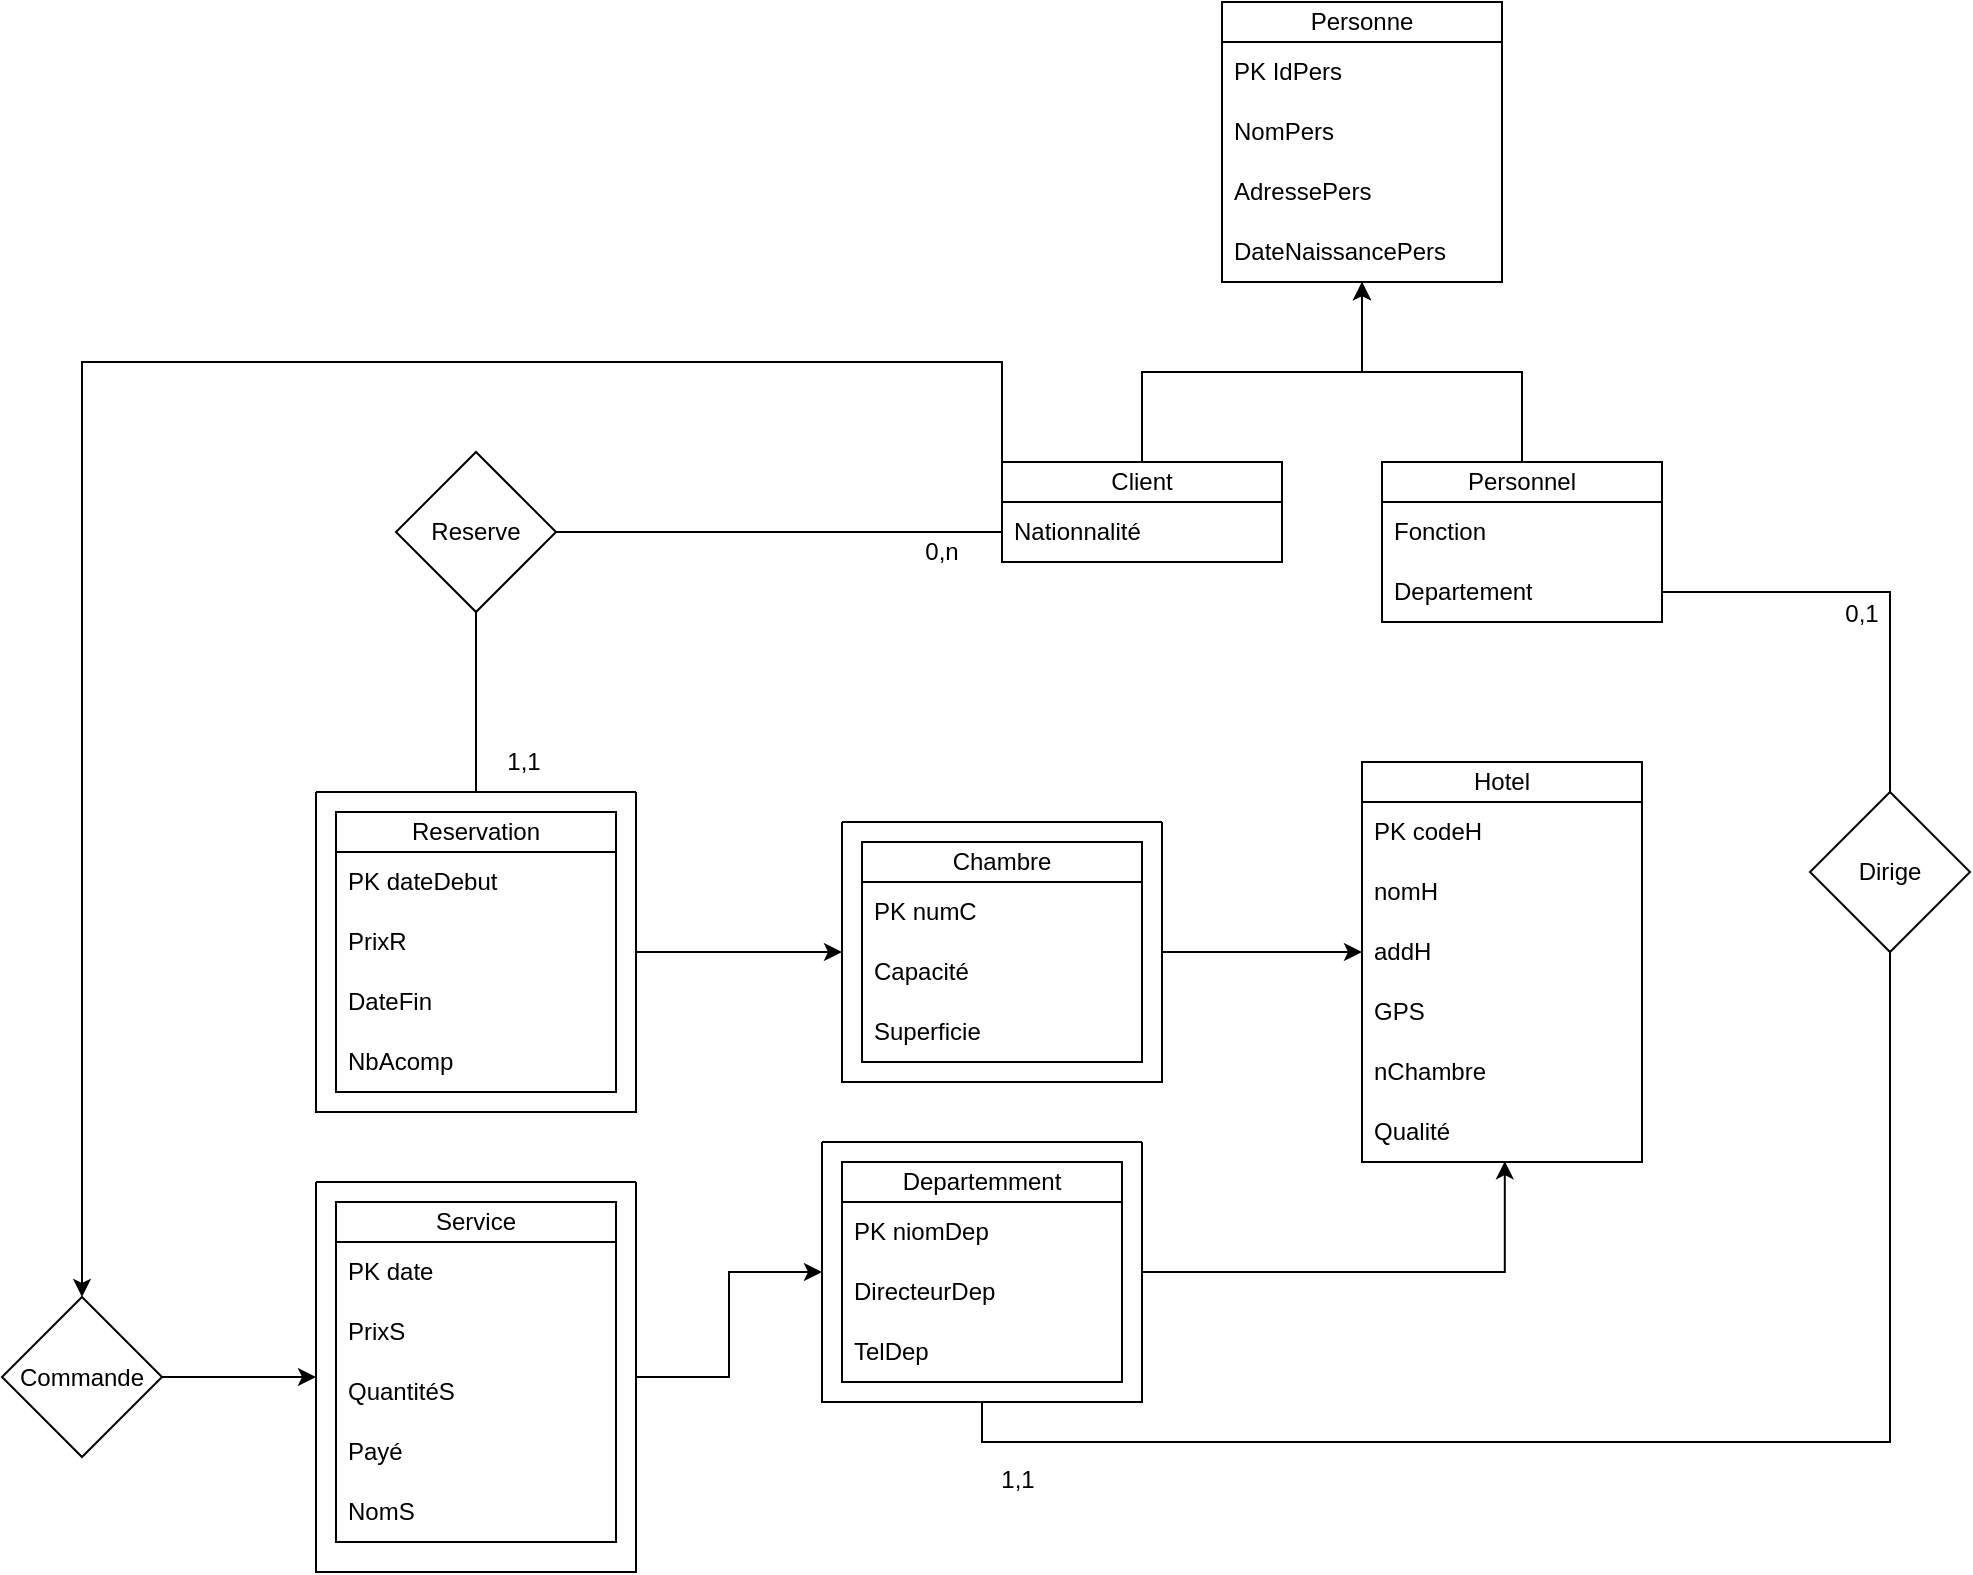 <mxfile version="22.0.8" type="device">
  <diagram name="Page-1" id="7RNCQt2wHfCoRPG7doAE">
    <mxGraphModel dx="1543" dy="1782" grid="1" gridSize="10" guides="1" tooltips="1" connect="1" arrows="1" fold="1" page="1" pageScale="1" pageWidth="827" pageHeight="1169" math="0" shadow="0">
      <root>
        <mxCell id="0" />
        <mxCell id="1" parent="0" />
        <mxCell id="vsT03FMYi7_P-uipVstn-6" value="Chambre" style="swimlane;fontStyle=0;childLayout=stackLayout;horizontal=1;startSize=20;horizontalStack=0;resizeParent=1;resizeParentMax=0;resizeLast=0;collapsible=1;marginBottom=0;whiteSpace=wrap;html=1;" vertex="1" parent="1">
          <mxGeometry x="-140" y="90" width="140" height="110" as="geometry" />
        </mxCell>
        <mxCell id="vsT03FMYi7_P-uipVstn-7" value="PK numC" style="text;strokeColor=none;fillColor=none;align=left;verticalAlign=middle;spacingLeft=4;spacingRight=4;overflow=hidden;points=[[0,0.5],[1,0.5]];portConstraint=eastwest;rotatable=0;whiteSpace=wrap;html=1;" vertex="1" parent="vsT03FMYi7_P-uipVstn-6">
          <mxGeometry y="20" width="140" height="30" as="geometry" />
        </mxCell>
        <mxCell id="vsT03FMYi7_P-uipVstn-8" value="Capacité" style="text;strokeColor=none;fillColor=none;align=left;verticalAlign=middle;spacingLeft=4;spacingRight=4;overflow=hidden;points=[[0,0.5],[1,0.5]];portConstraint=eastwest;rotatable=0;whiteSpace=wrap;html=1;" vertex="1" parent="vsT03FMYi7_P-uipVstn-6">
          <mxGeometry y="50" width="140" height="30" as="geometry" />
        </mxCell>
        <mxCell id="vsT03FMYi7_P-uipVstn-9" value="Superficie" style="text;strokeColor=none;fillColor=none;align=left;verticalAlign=middle;spacingLeft=4;spacingRight=4;overflow=hidden;points=[[0,0.5],[1,0.5]];portConstraint=eastwest;rotatable=0;whiteSpace=wrap;html=1;" vertex="1" parent="vsT03FMYi7_P-uipVstn-6">
          <mxGeometry y="80" width="140" height="30" as="geometry" />
        </mxCell>
        <mxCell id="vsT03FMYi7_P-uipVstn-10" value="Departemment" style="swimlane;fontStyle=0;childLayout=stackLayout;horizontal=1;startSize=20;horizontalStack=0;resizeParent=1;resizeParentMax=0;resizeLast=0;collapsible=1;marginBottom=0;whiteSpace=wrap;html=1;" vertex="1" parent="1">
          <mxGeometry x="-150" y="250" width="140" height="110" as="geometry" />
        </mxCell>
        <mxCell id="vsT03FMYi7_P-uipVstn-11" value="PK niomDep" style="text;strokeColor=none;fillColor=none;align=left;verticalAlign=middle;spacingLeft=4;spacingRight=4;overflow=hidden;points=[[0,0.5],[1,0.5]];portConstraint=eastwest;rotatable=0;whiteSpace=wrap;html=1;" vertex="1" parent="vsT03FMYi7_P-uipVstn-10">
          <mxGeometry y="20" width="140" height="30" as="geometry" />
        </mxCell>
        <mxCell id="vsT03FMYi7_P-uipVstn-12" value="DirecteurDep" style="text;strokeColor=none;fillColor=none;align=left;verticalAlign=middle;spacingLeft=4;spacingRight=4;overflow=hidden;points=[[0,0.5],[1,0.5]];portConstraint=eastwest;rotatable=0;whiteSpace=wrap;html=1;" vertex="1" parent="vsT03FMYi7_P-uipVstn-10">
          <mxGeometry y="50" width="140" height="30" as="geometry" />
        </mxCell>
        <mxCell id="vsT03FMYi7_P-uipVstn-13" value="TelDep" style="text;strokeColor=none;fillColor=none;align=left;verticalAlign=middle;spacingLeft=4;spacingRight=4;overflow=hidden;points=[[0,0.5],[1,0.5]];portConstraint=eastwest;rotatable=0;whiteSpace=wrap;html=1;" vertex="1" parent="vsT03FMYi7_P-uipVstn-10">
          <mxGeometry y="80" width="140" height="30" as="geometry" />
        </mxCell>
        <mxCell id="vsT03FMYi7_P-uipVstn-14" value="Personne" style="swimlane;fontStyle=0;childLayout=stackLayout;horizontal=1;startSize=20;horizontalStack=0;resizeParent=1;resizeParentMax=0;resizeLast=0;collapsible=1;marginBottom=0;whiteSpace=wrap;html=1;" vertex="1" parent="1">
          <mxGeometry x="40" y="-330" width="140" height="140" as="geometry" />
        </mxCell>
        <mxCell id="vsT03FMYi7_P-uipVstn-15" value="PK IdPers" style="text;strokeColor=none;fillColor=none;align=left;verticalAlign=middle;spacingLeft=4;spacingRight=4;overflow=hidden;points=[[0,0.5],[1,0.5]];portConstraint=eastwest;rotatable=0;whiteSpace=wrap;html=1;" vertex="1" parent="vsT03FMYi7_P-uipVstn-14">
          <mxGeometry y="20" width="140" height="30" as="geometry" />
        </mxCell>
        <mxCell id="vsT03FMYi7_P-uipVstn-16" value="NomPers&lt;br&gt;" style="text;strokeColor=none;fillColor=none;align=left;verticalAlign=middle;spacingLeft=4;spacingRight=4;overflow=hidden;points=[[0,0.5],[1,0.5]];portConstraint=eastwest;rotatable=0;whiteSpace=wrap;html=1;" vertex="1" parent="vsT03FMYi7_P-uipVstn-14">
          <mxGeometry y="50" width="140" height="30" as="geometry" />
        </mxCell>
        <mxCell id="vsT03FMYi7_P-uipVstn-17" value="AdressePers" style="text;strokeColor=none;fillColor=none;align=left;verticalAlign=middle;spacingLeft=4;spacingRight=4;overflow=hidden;points=[[0,0.5],[1,0.5]];portConstraint=eastwest;rotatable=0;whiteSpace=wrap;html=1;" vertex="1" parent="vsT03FMYi7_P-uipVstn-14">
          <mxGeometry y="80" width="140" height="30" as="geometry" />
        </mxCell>
        <mxCell id="vsT03FMYi7_P-uipVstn-56" value="DateNaissancePers" style="text;strokeColor=none;fillColor=none;align=left;verticalAlign=middle;spacingLeft=4;spacingRight=4;overflow=hidden;points=[[0,0.5],[1,0.5]];portConstraint=eastwest;rotatable=0;whiteSpace=wrap;html=1;" vertex="1" parent="vsT03FMYi7_P-uipVstn-14">
          <mxGeometry y="110" width="140" height="30" as="geometry" />
        </mxCell>
        <mxCell id="vsT03FMYi7_P-uipVstn-74" style="edgeStyle=orthogonalEdgeStyle;rounded=0;orthogonalLoop=1;jettySize=auto;html=1;exitX=0.5;exitY=0;exitDx=0;exitDy=0;entryX=0.5;entryY=1;entryDx=0;entryDy=0;" edge="1" parent="1" source="vsT03FMYi7_P-uipVstn-18" target="vsT03FMYi7_P-uipVstn-14">
          <mxGeometry relative="1" as="geometry" />
        </mxCell>
        <mxCell id="vsT03FMYi7_P-uipVstn-18" value="Personnel" style="swimlane;fontStyle=0;childLayout=stackLayout;horizontal=1;startSize=20;horizontalStack=0;resizeParent=1;resizeParentMax=0;resizeLast=0;collapsible=1;marginBottom=0;whiteSpace=wrap;html=1;" vertex="1" parent="1">
          <mxGeometry x="120" y="-100" width="140" height="80" as="geometry" />
        </mxCell>
        <mxCell id="vsT03FMYi7_P-uipVstn-19" value="Fonction" style="text;strokeColor=none;fillColor=none;align=left;verticalAlign=middle;spacingLeft=4;spacingRight=4;overflow=hidden;points=[[0,0.5],[1,0.5]];portConstraint=eastwest;rotatable=0;whiteSpace=wrap;html=1;" vertex="1" parent="vsT03FMYi7_P-uipVstn-18">
          <mxGeometry y="20" width="140" height="30" as="geometry" />
        </mxCell>
        <mxCell id="vsT03FMYi7_P-uipVstn-21" value="Departement" style="text;strokeColor=none;fillColor=none;align=left;verticalAlign=middle;spacingLeft=4;spacingRight=4;overflow=hidden;points=[[0,0.5],[1,0.5]];portConstraint=eastwest;rotatable=0;whiteSpace=wrap;html=1;" vertex="1" parent="vsT03FMYi7_P-uipVstn-18">
          <mxGeometry y="50" width="140" height="30" as="geometry" />
        </mxCell>
        <mxCell id="vsT03FMYi7_P-uipVstn-23" value="Client" style="swimlane;fontStyle=0;childLayout=stackLayout;horizontal=1;startSize=20;horizontalStack=0;resizeParent=1;resizeParentMax=0;resizeLast=0;collapsible=1;marginBottom=0;whiteSpace=wrap;html=1;" vertex="1" parent="1">
          <mxGeometry x="-70" y="-100" width="140" height="50" as="geometry" />
        </mxCell>
        <mxCell id="vsT03FMYi7_P-uipVstn-24" value="Nationnalité" style="text;strokeColor=none;fillColor=none;align=left;verticalAlign=middle;spacingLeft=4;spacingRight=4;overflow=hidden;points=[[0,0.5],[1,0.5]];portConstraint=eastwest;rotatable=0;whiteSpace=wrap;html=1;" vertex="1" parent="vsT03FMYi7_P-uipVstn-23">
          <mxGeometry y="20" width="140" height="30" as="geometry" />
        </mxCell>
        <mxCell id="vsT03FMYi7_P-uipVstn-26" value="Reservation" style="swimlane;fontStyle=0;childLayout=stackLayout;horizontal=1;startSize=20;horizontalStack=0;resizeParent=1;resizeParentMax=0;resizeLast=0;collapsible=1;marginBottom=0;whiteSpace=wrap;html=1;" vertex="1" parent="1">
          <mxGeometry x="-403" y="75" width="140" height="140" as="geometry" />
        </mxCell>
        <mxCell id="vsT03FMYi7_P-uipVstn-27" value="PK dateDebut" style="text;strokeColor=none;fillColor=none;align=left;verticalAlign=middle;spacingLeft=4;spacingRight=4;overflow=hidden;points=[[0,0.5],[1,0.5]];portConstraint=eastwest;rotatable=0;whiteSpace=wrap;html=1;" vertex="1" parent="vsT03FMYi7_P-uipVstn-26">
          <mxGeometry y="20" width="140" height="30" as="geometry" />
        </mxCell>
        <mxCell id="vsT03FMYi7_P-uipVstn-28" value="PrixR" style="text;strokeColor=none;fillColor=none;align=left;verticalAlign=middle;spacingLeft=4;spacingRight=4;overflow=hidden;points=[[0,0.5],[1,0.5]];portConstraint=eastwest;rotatable=0;whiteSpace=wrap;html=1;" vertex="1" parent="vsT03FMYi7_P-uipVstn-26">
          <mxGeometry y="50" width="140" height="30" as="geometry" />
        </mxCell>
        <mxCell id="vsT03FMYi7_P-uipVstn-29" value="DateFin" style="text;strokeColor=none;fillColor=none;align=left;verticalAlign=middle;spacingLeft=4;spacingRight=4;overflow=hidden;points=[[0,0.5],[1,0.5]];portConstraint=eastwest;rotatable=0;whiteSpace=wrap;html=1;" vertex="1" parent="vsT03FMYi7_P-uipVstn-26">
          <mxGeometry y="80" width="140" height="30" as="geometry" />
        </mxCell>
        <mxCell id="vsT03FMYi7_P-uipVstn-30" value="NbAcomp" style="text;strokeColor=none;fillColor=none;align=left;verticalAlign=middle;spacingLeft=4;spacingRight=4;overflow=hidden;points=[[0,0.5],[1,0.5]];portConstraint=eastwest;rotatable=0;whiteSpace=wrap;html=1;" vertex="1" parent="vsT03FMYi7_P-uipVstn-26">
          <mxGeometry y="110" width="140" height="30" as="geometry" />
        </mxCell>
        <mxCell id="vsT03FMYi7_P-uipVstn-32" value="Service" style="swimlane;fontStyle=0;childLayout=stackLayout;horizontal=1;startSize=20;horizontalStack=0;resizeParent=1;resizeParentMax=0;resizeLast=0;collapsible=1;marginBottom=0;whiteSpace=wrap;html=1;" vertex="1" parent="1">
          <mxGeometry x="-403" y="270" width="140" height="170" as="geometry" />
        </mxCell>
        <mxCell id="vsT03FMYi7_P-uipVstn-33" value="PK date" style="text;strokeColor=none;fillColor=none;align=left;verticalAlign=middle;spacingLeft=4;spacingRight=4;overflow=hidden;points=[[0,0.5],[1,0.5]];portConstraint=eastwest;rotatable=0;whiteSpace=wrap;html=1;" vertex="1" parent="vsT03FMYi7_P-uipVstn-32">
          <mxGeometry y="20" width="140" height="30" as="geometry" />
        </mxCell>
        <mxCell id="vsT03FMYi7_P-uipVstn-34" value="PrixS" style="text;strokeColor=none;fillColor=none;align=left;verticalAlign=middle;spacingLeft=4;spacingRight=4;overflow=hidden;points=[[0,0.5],[1,0.5]];portConstraint=eastwest;rotatable=0;whiteSpace=wrap;html=1;" vertex="1" parent="vsT03FMYi7_P-uipVstn-32">
          <mxGeometry y="50" width="140" height="30" as="geometry" />
        </mxCell>
        <mxCell id="vsT03FMYi7_P-uipVstn-35" value="QuantitéS" style="text;strokeColor=none;fillColor=none;align=left;verticalAlign=middle;spacingLeft=4;spacingRight=4;overflow=hidden;points=[[0,0.5],[1,0.5]];portConstraint=eastwest;rotatable=0;whiteSpace=wrap;html=1;" vertex="1" parent="vsT03FMYi7_P-uipVstn-32">
          <mxGeometry y="80" width="140" height="30" as="geometry" />
        </mxCell>
        <mxCell id="vsT03FMYi7_P-uipVstn-36" value="Payé" style="text;strokeColor=none;fillColor=none;align=left;verticalAlign=middle;spacingLeft=4;spacingRight=4;overflow=hidden;points=[[0,0.5],[1,0.5]];portConstraint=eastwest;rotatable=0;whiteSpace=wrap;html=1;" vertex="1" parent="vsT03FMYi7_P-uipVstn-32">
          <mxGeometry y="110" width="140" height="30" as="geometry" />
        </mxCell>
        <mxCell id="vsT03FMYi7_P-uipVstn-37" value="NomS" style="text;strokeColor=none;fillColor=none;align=left;verticalAlign=middle;spacingLeft=4;spacingRight=4;overflow=hidden;points=[[0,0.5],[1,0.5]];portConstraint=eastwest;rotatable=0;whiteSpace=wrap;html=1;" vertex="1" parent="vsT03FMYi7_P-uipVstn-32">
          <mxGeometry y="140" width="140" height="30" as="geometry" />
        </mxCell>
        <mxCell id="vsT03FMYi7_P-uipVstn-38" value="Hotel" style="swimlane;fontStyle=0;childLayout=stackLayout;horizontal=1;startSize=20;horizontalStack=0;resizeParent=1;resizeParentMax=0;resizeLast=0;collapsible=1;marginBottom=0;whiteSpace=wrap;html=1;" vertex="1" parent="1">
          <mxGeometry x="110" y="50" width="140" height="200" as="geometry" />
        </mxCell>
        <mxCell id="vsT03FMYi7_P-uipVstn-39" value="PK codeH" style="text;strokeColor=none;fillColor=none;align=left;verticalAlign=middle;spacingLeft=4;spacingRight=4;overflow=hidden;points=[[0,0.5],[1,0.5]];portConstraint=eastwest;rotatable=0;whiteSpace=wrap;html=1;" vertex="1" parent="vsT03FMYi7_P-uipVstn-38">
          <mxGeometry y="20" width="140" height="30" as="geometry" />
        </mxCell>
        <mxCell id="vsT03FMYi7_P-uipVstn-40" value="nomH" style="text;strokeColor=none;fillColor=none;align=left;verticalAlign=middle;spacingLeft=4;spacingRight=4;overflow=hidden;points=[[0,0.5],[1,0.5]];portConstraint=eastwest;rotatable=0;whiteSpace=wrap;html=1;" vertex="1" parent="vsT03FMYi7_P-uipVstn-38">
          <mxGeometry y="50" width="140" height="30" as="geometry" />
        </mxCell>
        <mxCell id="vsT03FMYi7_P-uipVstn-41" value="addH" style="text;strokeColor=none;fillColor=none;align=left;verticalAlign=middle;spacingLeft=4;spacingRight=4;overflow=hidden;points=[[0,0.5],[1,0.5]];portConstraint=eastwest;rotatable=0;whiteSpace=wrap;html=1;" vertex="1" parent="vsT03FMYi7_P-uipVstn-38">
          <mxGeometry y="80" width="140" height="30" as="geometry" />
        </mxCell>
        <mxCell id="vsT03FMYi7_P-uipVstn-42" value="GPS" style="text;strokeColor=none;fillColor=none;align=left;verticalAlign=middle;spacingLeft=4;spacingRight=4;overflow=hidden;points=[[0,0.5],[1,0.5]];portConstraint=eastwest;rotatable=0;whiteSpace=wrap;html=1;" vertex="1" parent="vsT03FMYi7_P-uipVstn-38">
          <mxGeometry y="110" width="140" height="30" as="geometry" />
        </mxCell>
        <mxCell id="vsT03FMYi7_P-uipVstn-43" value="nChambre" style="text;strokeColor=none;fillColor=none;align=left;verticalAlign=middle;spacingLeft=4;spacingRight=4;overflow=hidden;points=[[0,0.5],[1,0.5]];portConstraint=eastwest;rotatable=0;whiteSpace=wrap;html=1;" vertex="1" parent="vsT03FMYi7_P-uipVstn-38">
          <mxGeometry y="140" width="140" height="30" as="geometry" />
        </mxCell>
        <mxCell id="vsT03FMYi7_P-uipVstn-44" value="Qualité" style="text;strokeColor=none;fillColor=none;align=left;verticalAlign=middle;spacingLeft=4;spacingRight=4;overflow=hidden;points=[[0,0.5],[1,0.5]];portConstraint=eastwest;rotatable=0;whiteSpace=wrap;html=1;" vertex="1" parent="vsT03FMYi7_P-uipVstn-38">
          <mxGeometry y="170" width="140" height="30" as="geometry" />
        </mxCell>
        <mxCell id="vsT03FMYi7_P-uipVstn-72" style="edgeStyle=orthogonalEdgeStyle;rounded=0;orthogonalLoop=1;jettySize=auto;html=1;entryX=0;entryY=0.5;entryDx=0;entryDy=0;" edge="1" parent="1" source="vsT03FMYi7_P-uipVstn-45" target="vsT03FMYi7_P-uipVstn-41">
          <mxGeometry relative="1" as="geometry" />
        </mxCell>
        <mxCell id="vsT03FMYi7_P-uipVstn-45" value="" style="swimlane;startSize=0;" vertex="1" parent="1">
          <mxGeometry x="-150" y="80" width="160" height="130" as="geometry" />
        </mxCell>
        <mxCell id="vsT03FMYi7_P-uipVstn-49" value="" style="swimlane;startSize=0;" vertex="1" parent="1">
          <mxGeometry x="-160" y="240" width="160" height="130" as="geometry" />
        </mxCell>
        <mxCell id="vsT03FMYi7_P-uipVstn-51" style="edgeStyle=orthogonalEdgeStyle;rounded=0;orthogonalLoop=1;jettySize=auto;html=1;entryX=0.51;entryY=0.987;entryDx=0;entryDy=0;entryPerimeter=0;" edge="1" parent="1" source="vsT03FMYi7_P-uipVstn-49" target="vsT03FMYi7_P-uipVstn-44">
          <mxGeometry relative="1" as="geometry" />
        </mxCell>
        <mxCell id="vsT03FMYi7_P-uipVstn-67" style="edgeStyle=orthogonalEdgeStyle;rounded=0;orthogonalLoop=1;jettySize=auto;html=1;entryX=0;entryY=0.5;entryDx=0;entryDy=0;" edge="1" parent="1" source="vsT03FMYi7_P-uipVstn-59" target="vsT03FMYi7_P-uipVstn-49">
          <mxGeometry relative="1" as="geometry" />
        </mxCell>
        <mxCell id="vsT03FMYi7_P-uipVstn-59" value="" style="swimlane;startSize=0;" vertex="1" parent="1">
          <mxGeometry x="-413" y="260" width="160" height="195" as="geometry" />
        </mxCell>
        <mxCell id="vsT03FMYi7_P-uipVstn-62" style="edgeStyle=orthogonalEdgeStyle;rounded=0;orthogonalLoop=1;jettySize=auto;html=1;entryX=0;entryY=0.5;entryDx=0;entryDy=0;" edge="1" parent="1" source="vsT03FMYi7_P-uipVstn-61" target="vsT03FMYi7_P-uipVstn-45">
          <mxGeometry relative="1" as="geometry" />
        </mxCell>
        <mxCell id="vsT03FMYi7_P-uipVstn-61" value="" style="swimlane;startSize=0;" vertex="1" parent="1">
          <mxGeometry x="-413" y="65" width="160" height="160" as="geometry" />
        </mxCell>
        <mxCell id="vsT03FMYi7_P-uipVstn-65" style="edgeStyle=orthogonalEdgeStyle;rounded=0;orthogonalLoop=1;jettySize=auto;html=1;exitX=0.5;exitY=1;exitDx=0;exitDy=0;entryX=0.5;entryY=0;entryDx=0;entryDy=0;endArrow=none;endFill=0;" edge="1" parent="1" source="vsT03FMYi7_P-uipVstn-63" target="vsT03FMYi7_P-uipVstn-61">
          <mxGeometry relative="1" as="geometry" />
        </mxCell>
        <mxCell id="vsT03FMYi7_P-uipVstn-63" value="Reserve" style="rhombus;whiteSpace=wrap;html=1;" vertex="1" parent="1">
          <mxGeometry x="-373" y="-105" width="80" height="80" as="geometry" />
        </mxCell>
        <mxCell id="vsT03FMYi7_P-uipVstn-64" style="edgeStyle=orthogonalEdgeStyle;rounded=0;orthogonalLoop=1;jettySize=auto;html=1;entryX=1;entryY=0.5;entryDx=0;entryDy=0;endArrow=none;endFill=0;" edge="1" parent="1" source="vsT03FMYi7_P-uipVstn-24" target="vsT03FMYi7_P-uipVstn-63">
          <mxGeometry relative="1" as="geometry" />
        </mxCell>
        <mxCell id="vsT03FMYi7_P-uipVstn-71" style="edgeStyle=orthogonalEdgeStyle;rounded=0;orthogonalLoop=1;jettySize=auto;html=1;entryX=0.5;entryY=1;entryDx=0;entryDy=0;endArrow=none;endFill=0;" edge="1" parent="1" source="vsT03FMYi7_P-uipVstn-68" target="vsT03FMYi7_P-uipVstn-49">
          <mxGeometry relative="1" as="geometry">
            <Array as="points">
              <mxPoint x="374" y="390" />
              <mxPoint x="-80" y="390" />
            </Array>
          </mxGeometry>
        </mxCell>
        <mxCell id="vsT03FMYi7_P-uipVstn-68" value="Dirige" style="rhombus;whiteSpace=wrap;html=1;" vertex="1" parent="1">
          <mxGeometry x="334" y="65" width="80" height="80" as="geometry" />
        </mxCell>
        <mxCell id="vsT03FMYi7_P-uipVstn-70" style="edgeStyle=orthogonalEdgeStyle;rounded=0;orthogonalLoop=1;jettySize=auto;html=1;exitX=1;exitY=0.5;exitDx=0;exitDy=0;entryX=0.5;entryY=0;entryDx=0;entryDy=0;endArrow=none;endFill=0;" edge="1" parent="1" source="vsT03FMYi7_P-uipVstn-21" target="vsT03FMYi7_P-uipVstn-68">
          <mxGeometry relative="1" as="geometry" />
        </mxCell>
        <mxCell id="vsT03FMYi7_P-uipVstn-76" style="edgeStyle=orthogonalEdgeStyle;rounded=0;orthogonalLoop=1;jettySize=auto;html=1;exitX=0.5;exitY=0;exitDx=0;exitDy=0;entryX=0.5;entryY=1;entryDx=0;entryDy=0;entryPerimeter=0;" edge="1" parent="1" source="vsT03FMYi7_P-uipVstn-23" target="vsT03FMYi7_P-uipVstn-56">
          <mxGeometry relative="1" as="geometry" />
        </mxCell>
        <mxCell id="vsT03FMYi7_P-uipVstn-77" value="0,1" style="text;html=1;strokeColor=none;fillColor=none;align=center;verticalAlign=middle;whiteSpace=wrap;rounded=0;" vertex="1" parent="1">
          <mxGeometry x="330" y="-39" width="60" height="30" as="geometry" />
        </mxCell>
        <mxCell id="vsT03FMYi7_P-uipVstn-80" value="1,1" style="text;html=1;strokeColor=none;fillColor=none;align=center;verticalAlign=middle;whiteSpace=wrap;rounded=0;" vertex="1" parent="1">
          <mxGeometry x="-92" y="394" width="60" height="30" as="geometry" />
        </mxCell>
        <mxCell id="vsT03FMYi7_P-uipVstn-86" style="edgeStyle=orthogonalEdgeStyle;rounded=0;orthogonalLoop=1;jettySize=auto;html=1;exitX=1;exitY=0;exitDx=0;exitDy=0;entryX=0.5;entryY=0;entryDx=0;entryDy=0;" edge="1" parent="1" source="vsT03FMYi7_P-uipVstn-82" target="vsT03FMYi7_P-uipVstn-85">
          <mxGeometry relative="1" as="geometry">
            <Array as="points">
              <mxPoint x="-70" y="-150" />
              <mxPoint x="-530" y="-150" />
            </Array>
          </mxGeometry>
        </mxCell>
        <mxCell id="vsT03FMYi7_P-uipVstn-82" value="0,n" style="text;html=1;strokeColor=none;fillColor=none;align=center;verticalAlign=middle;whiteSpace=wrap;rounded=0;" vertex="1" parent="1">
          <mxGeometry x="-130" y="-70" width="60" height="30" as="geometry" />
        </mxCell>
        <mxCell id="vsT03FMYi7_P-uipVstn-84" value="1,1" style="text;html=1;strokeColor=none;fillColor=none;align=center;verticalAlign=middle;whiteSpace=wrap;rounded=0;" vertex="1" parent="1">
          <mxGeometry x="-339" y="35" width="60" height="30" as="geometry" />
        </mxCell>
        <mxCell id="vsT03FMYi7_P-uipVstn-87" style="edgeStyle=orthogonalEdgeStyle;rounded=0;orthogonalLoop=1;jettySize=auto;html=1;entryX=0;entryY=0.5;entryDx=0;entryDy=0;" edge="1" parent="1" source="vsT03FMYi7_P-uipVstn-85" target="vsT03FMYi7_P-uipVstn-59">
          <mxGeometry relative="1" as="geometry" />
        </mxCell>
        <mxCell id="vsT03FMYi7_P-uipVstn-85" value="Commande" style="rhombus;whiteSpace=wrap;html=1;" vertex="1" parent="1">
          <mxGeometry x="-570" y="317.5" width="80" height="80" as="geometry" />
        </mxCell>
      </root>
    </mxGraphModel>
  </diagram>
</mxfile>
